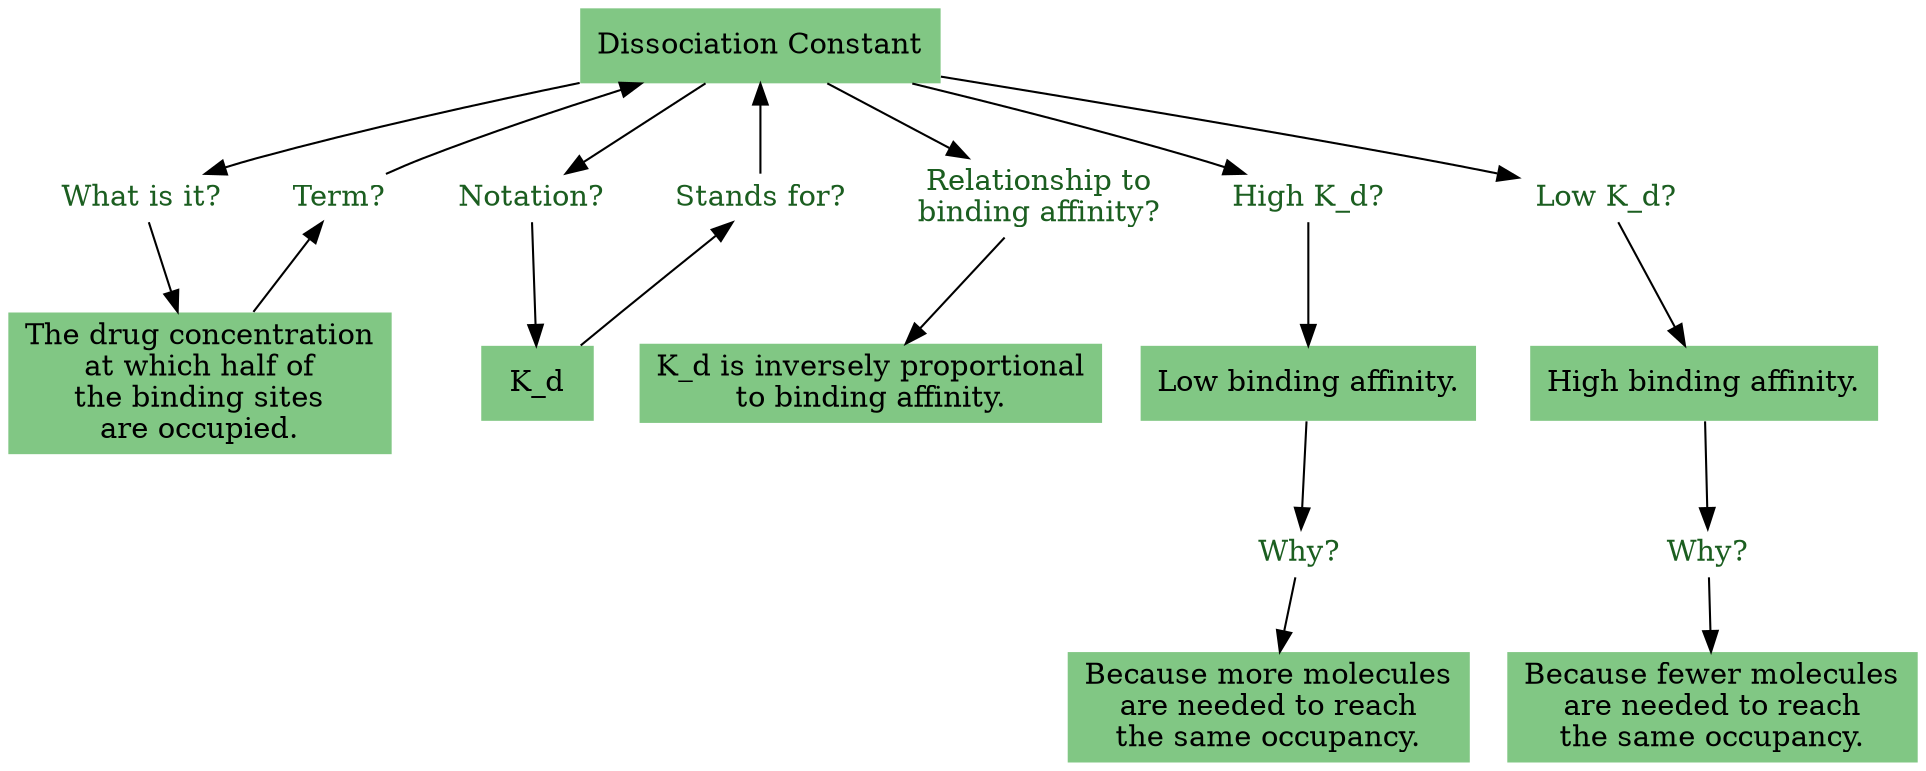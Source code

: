 digraph G {
    rankdir=TB;

    subgraph answers {
        node[shape=plaintext style=filled fillcolor="#81c784"]

        term[label="Dissociation Constant"]
        not[label="K_d"]
        def[label="The drug concentration\nat which half of\nthe binding sites\nare occupied."]
        inv[label="K_d is inversely proportional\nto binding affinity."]
        low[label="High binding affinity."]
        lowwhy[label="Because fewer molecules\nare needed to reach\nthe same occupancy."]
        high[label="Low binding affinity."]
        highwhy[label="Because more molecules\nare needed to reach\nthe same occupancy."]

    }

    subgraph questions {
        node[shape=none fontcolor="#1b5e20" height=0.1]
        qwhat[label="What is it?"]
        qterm[label="Term?"]
        qnot[label="Notation?"]
        qstands[label="Stands for?"]
        qrel[label="Relationship to\nbinding affinity?"]
        qhigh[label="High K_d?"]
        qhighwhy[label="Why?"]
        qlow[label="Low K_d?"]
        qlowwhy[label="Why?"]
    }

    term -> qwhat -> def
    def -> qterm -> term

    term -> qnot -> not
    not -> qstands -> term

    term -> qrel -> inv

    term -> qlow -> low -> qlowwhy -> lowwhy
    term -> qhigh -> high -> qhighwhy -> highwhy

    { rank=same; qwhat; qterm; }
    { rank=same; qnot; qstands; }
}
